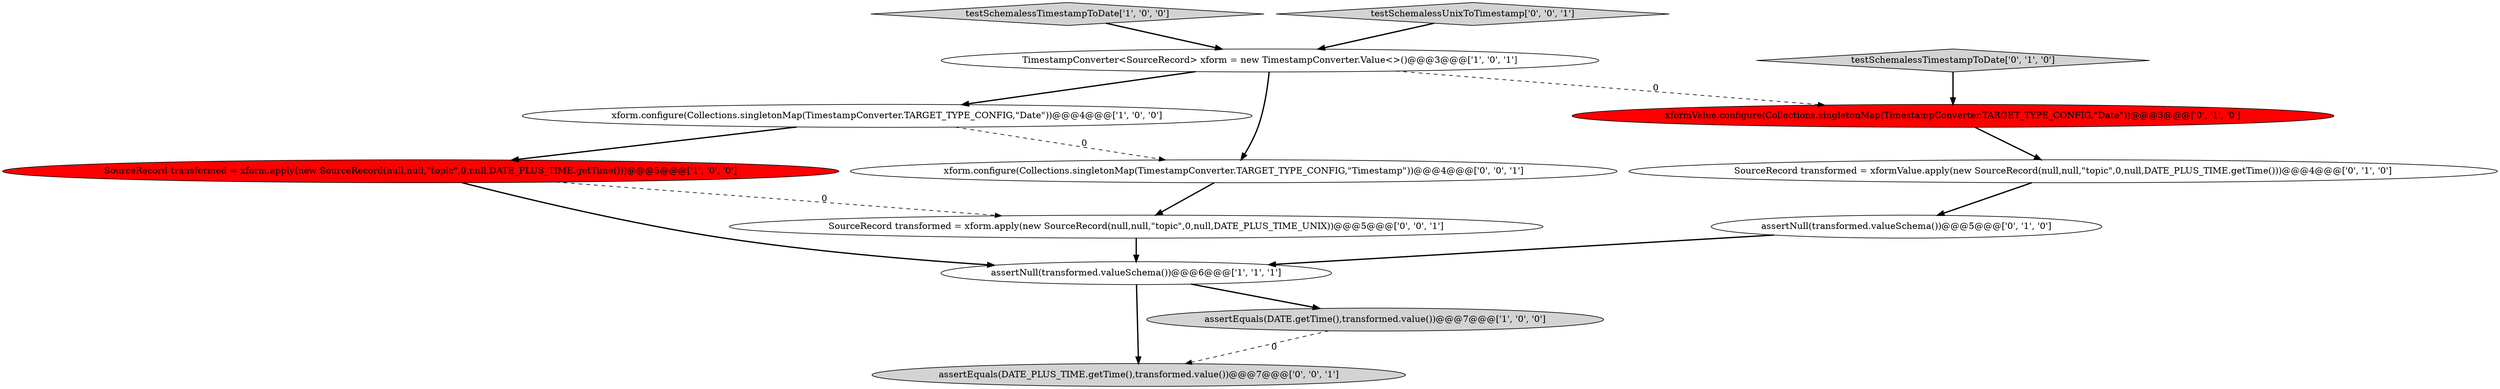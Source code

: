 digraph {
0 [style = filled, label = "xform.configure(Collections.singletonMap(TimestampConverter.TARGET_TYPE_CONFIG,\"Date\"))@@@4@@@['1', '0', '0']", fillcolor = white, shape = ellipse image = "AAA0AAABBB1BBB"];
3 [style = filled, label = "SourceRecord transformed = xform.apply(new SourceRecord(null,null,\"topic\",0,null,DATE_PLUS_TIME.getTime()))@@@5@@@['1', '0', '0']", fillcolor = red, shape = ellipse image = "AAA1AAABBB1BBB"];
11 [style = filled, label = "xform.configure(Collections.singletonMap(TimestampConverter.TARGET_TYPE_CONFIG,\"Timestamp\"))@@@4@@@['0', '0', '1']", fillcolor = white, shape = ellipse image = "AAA0AAABBB3BBB"];
8 [style = filled, label = "SourceRecord transformed = xformValue.apply(new SourceRecord(null,null,\"topic\",0,null,DATE_PLUS_TIME.getTime()))@@@4@@@['0', '1', '0']", fillcolor = white, shape = ellipse image = "AAA0AAABBB2BBB"];
12 [style = filled, label = "assertEquals(DATE_PLUS_TIME.getTime(),transformed.value())@@@7@@@['0', '0', '1']", fillcolor = lightgray, shape = ellipse image = "AAA0AAABBB3BBB"];
4 [style = filled, label = "testSchemalessTimestampToDate['1', '0', '0']", fillcolor = lightgray, shape = diamond image = "AAA0AAABBB1BBB"];
5 [style = filled, label = "assertNull(transformed.valueSchema())@@@6@@@['1', '1', '1']", fillcolor = white, shape = ellipse image = "AAA0AAABBB1BBB"];
7 [style = filled, label = "assertNull(transformed.valueSchema())@@@5@@@['0', '1', '0']", fillcolor = white, shape = ellipse image = "AAA0AAABBB2BBB"];
13 [style = filled, label = "testSchemalessUnixToTimestamp['0', '0', '1']", fillcolor = lightgray, shape = diamond image = "AAA0AAABBB3BBB"];
9 [style = filled, label = "xformValue.configure(Collections.singletonMap(TimestampConverter.TARGET_TYPE_CONFIG,\"Date\"))@@@3@@@['0', '1', '0']", fillcolor = red, shape = ellipse image = "AAA1AAABBB2BBB"];
2 [style = filled, label = "TimestampConverter<SourceRecord> xform = new TimestampConverter.Value<>()@@@3@@@['1', '0', '1']", fillcolor = white, shape = ellipse image = "AAA0AAABBB1BBB"];
1 [style = filled, label = "assertEquals(DATE.getTime(),transformed.value())@@@7@@@['1', '0', '0']", fillcolor = lightgray, shape = ellipse image = "AAA0AAABBB1BBB"];
10 [style = filled, label = "SourceRecord transformed = xform.apply(new SourceRecord(null,null,\"topic\",0,null,DATE_PLUS_TIME_UNIX))@@@5@@@['0', '0', '1']", fillcolor = white, shape = ellipse image = "AAA0AAABBB3BBB"];
6 [style = filled, label = "testSchemalessTimestampToDate['0', '1', '0']", fillcolor = lightgray, shape = diamond image = "AAA0AAABBB2BBB"];
0->3 [style = bold, label=""];
1->12 [style = dashed, label="0"];
5->1 [style = bold, label=""];
3->5 [style = bold, label=""];
2->0 [style = bold, label=""];
7->5 [style = bold, label=""];
0->11 [style = dashed, label="0"];
4->2 [style = bold, label=""];
10->5 [style = bold, label=""];
6->9 [style = bold, label=""];
3->10 [style = dashed, label="0"];
5->12 [style = bold, label=""];
9->8 [style = bold, label=""];
2->9 [style = dashed, label="0"];
11->10 [style = bold, label=""];
2->11 [style = bold, label=""];
8->7 [style = bold, label=""];
13->2 [style = bold, label=""];
}
